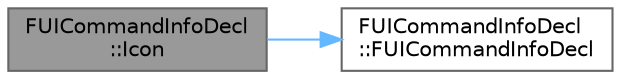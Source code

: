 digraph "FUICommandInfoDecl::Icon"
{
 // INTERACTIVE_SVG=YES
 // LATEX_PDF_SIZE
  bgcolor="transparent";
  edge [fontname=Helvetica,fontsize=10,labelfontname=Helvetica,labelfontsize=10];
  node [fontname=Helvetica,fontsize=10,shape=box,height=0.2,width=0.4];
  rankdir="LR";
  Node1 [id="Node000001",label="FUICommandInfoDecl\l::Icon",height=0.2,width=0.4,color="gray40", fillcolor="grey60", style="filled", fontcolor="black",tooltip=" "];
  Node1 -> Node2 [id="edge1_Node000001_Node000002",color="steelblue1",style="solid",tooltip=" "];
  Node2 [id="Node000002",label="FUICommandInfoDecl\l::FUICommandInfoDecl",height=0.2,width=0.4,color="grey40", fillcolor="white", style="filled",URL="$d4/d0a/classFUICommandInfoDecl.html#ac3a564f36434a378fcfab0b5587e8328",tooltip=" "];
}
